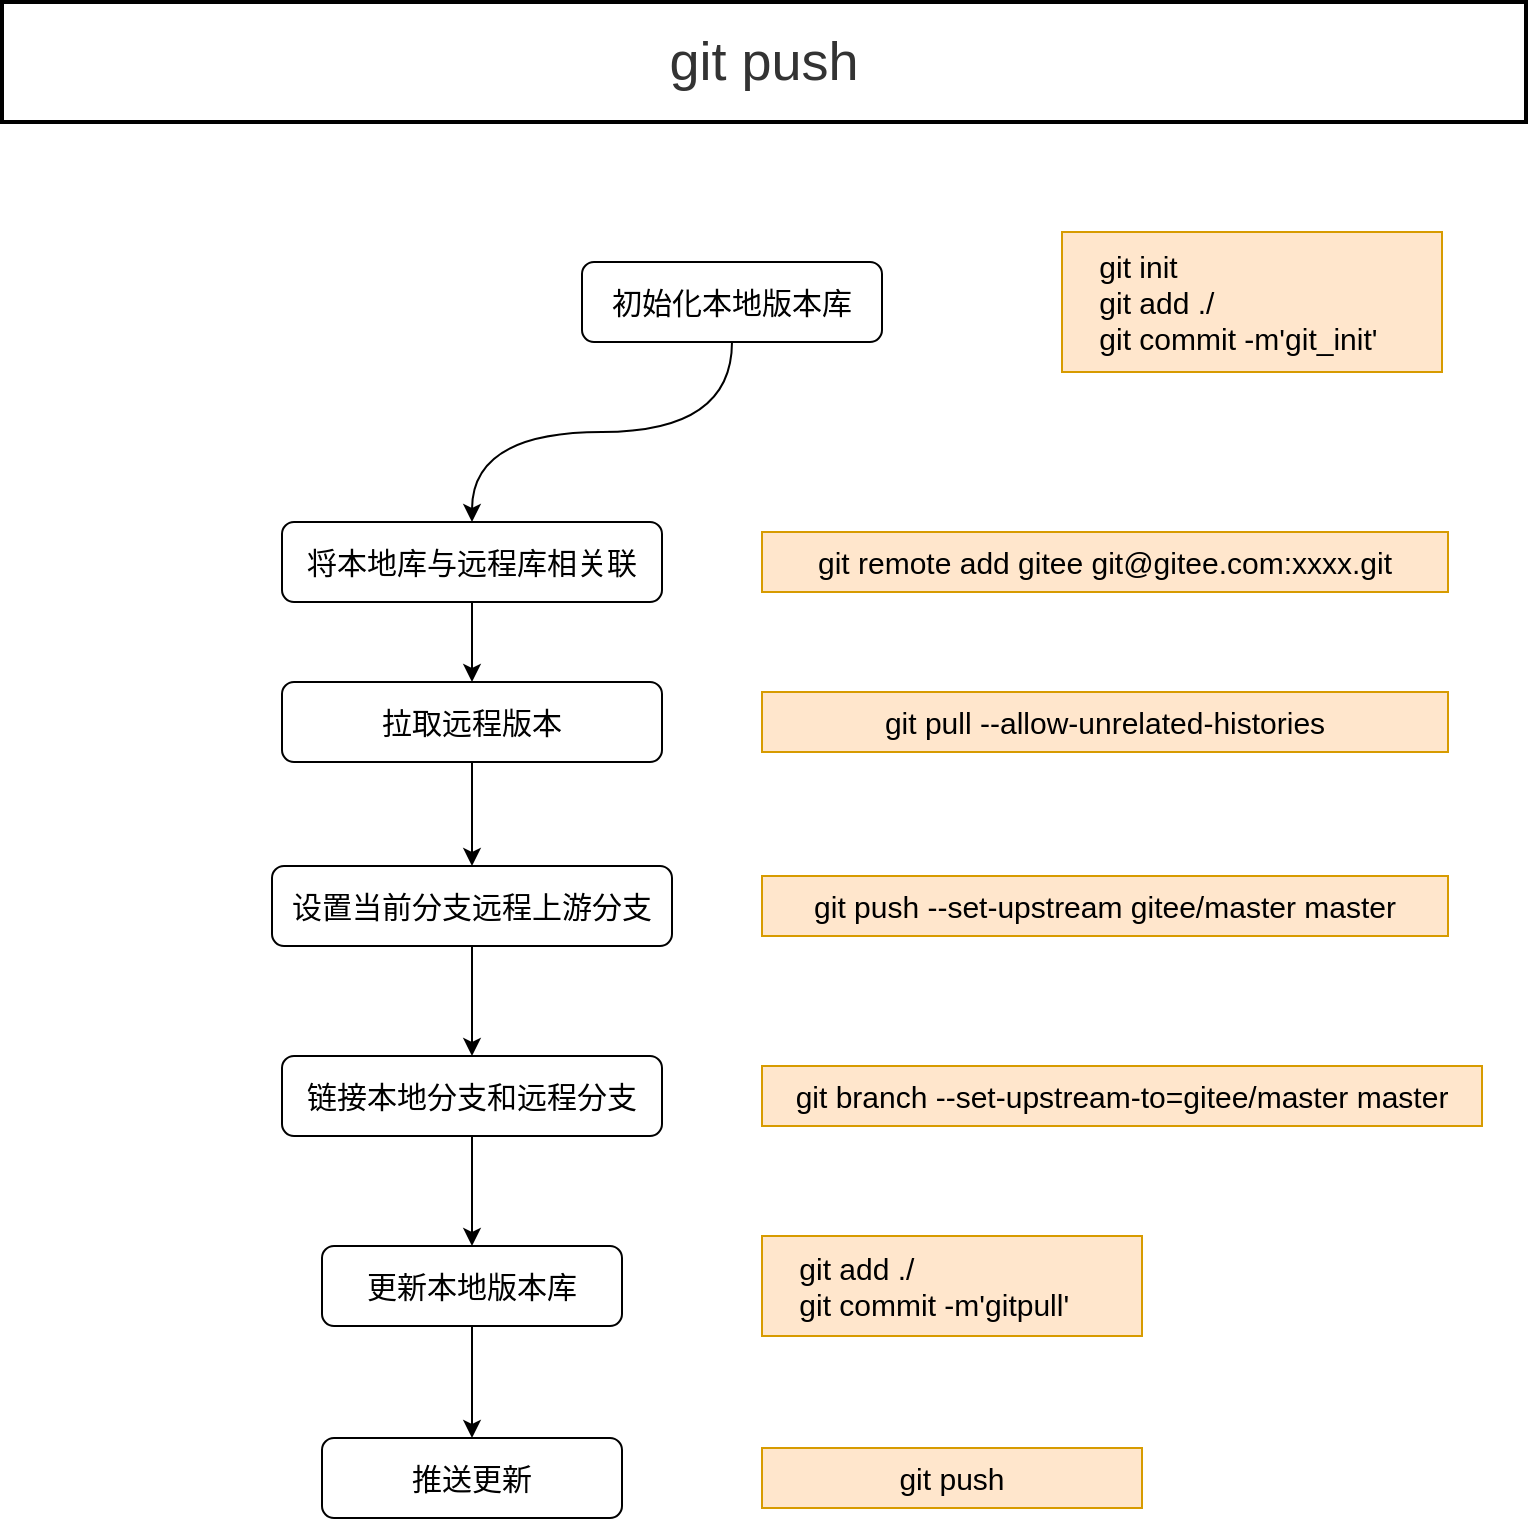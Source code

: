 <mxfile version="13.11.0" type="github">
  <diagram id="Sx1BmFZ8a6_3sdtOQEK_" name="第 1 页">
    <mxGraphModel dx="1102" dy="582" grid="1" gridSize="10" guides="1" tooltips="1" connect="1" arrows="1" fold="1" page="1" pageScale="1" pageWidth="827" pageHeight="1169" math="0" shadow="0">
      <root>
        <mxCell id="0" />
        <mxCell id="1" parent="0" />
        <mxCell id="44tpTN38QBaPn0KXmmkY-25" value="&lt;span style=&quot;font-size: 27px&quot;&gt;&lt;font color=&quot;#333333&quot;&gt;git push&lt;/font&gt;&lt;/span&gt;" style="whiteSpace=wrap;html=1;strokeWidth=2;gradientColor=#ffffff;" vertex="1" parent="1">
          <mxGeometry x="40" y="40" width="762" height="60" as="geometry" />
        </mxCell>
        <mxCell id="44tpTN38QBaPn0KXmmkY-78" style="edgeStyle=orthogonalEdgeStyle;orthogonalLoop=1;jettySize=auto;html=1;exitX=0.5;exitY=1;exitDx=0;exitDy=0;entryX=0.5;entryY=0;entryDx=0;entryDy=0;curved=1;" edge="1" parent="1" source="44tpTN38QBaPn0KXmmkY-62" target="44tpTN38QBaPn0KXmmkY-64">
          <mxGeometry relative="1" as="geometry" />
        </mxCell>
        <mxCell id="44tpTN38QBaPn0KXmmkY-62" value="&lt;font style=&quot;font-size: 15px&quot;&gt;初始化本地版本库&lt;/font&gt;" style="rounded=1;whiteSpace=wrap;html=1;" vertex="1" parent="1">
          <mxGeometry x="330" y="170" width="150" height="40" as="geometry" />
        </mxCell>
        <mxCell id="44tpTN38QBaPn0KXmmkY-63" value="&lt;font style=&quot;font-size: 15px&quot;&gt;&amp;nbsp; &amp;nbsp; git init&lt;br&gt;&amp;nbsp; &amp;nbsp; git add ./&lt;br&gt;&amp;nbsp; &amp;nbsp; git commit -m&#39;git_init&#39;&lt;/font&gt;" style="text;html=1;strokeColor=#d79b00;fillColor=#ffe6cc;align=left;verticalAlign=middle;whiteSpace=wrap;rounded=0;" vertex="1" parent="1">
          <mxGeometry x="570" y="155" width="190" height="70" as="geometry" />
        </mxCell>
        <mxCell id="44tpTN38QBaPn0KXmmkY-79" style="edgeStyle=orthogonalEdgeStyle;curved=1;orthogonalLoop=1;jettySize=auto;html=1;exitX=0.5;exitY=1;exitDx=0;exitDy=0;entryX=0.5;entryY=0;entryDx=0;entryDy=0;" edge="1" parent="1" source="44tpTN38QBaPn0KXmmkY-64" target="44tpTN38QBaPn0KXmmkY-72">
          <mxGeometry relative="1" as="geometry" />
        </mxCell>
        <mxCell id="44tpTN38QBaPn0KXmmkY-64" value="&lt;font style=&quot;font-size: 15px&quot;&gt;将本地库与远程库相关联&lt;/font&gt;" style="rounded=1;whiteSpace=wrap;html=1;" vertex="1" parent="1">
          <mxGeometry x="180" y="300" width="190" height="40" as="geometry" />
        </mxCell>
        <mxCell id="44tpTN38QBaPn0KXmmkY-65" value="&lt;font style=&quot;font-size: 15px&quot;&gt;git remote add gitee&amp;nbsp;git@gitee.com:xxxx.git&lt;/font&gt;" style="text;html=1;strokeColor=#d79b00;fillColor=#ffe6cc;align=center;verticalAlign=middle;whiteSpace=wrap;rounded=0;" vertex="1" parent="1">
          <mxGeometry x="420" y="305" width="343" height="30" as="geometry" />
        </mxCell>
        <mxCell id="44tpTN38QBaPn0KXmmkY-86" style="edgeStyle=orthogonalEdgeStyle;curved=1;orthogonalLoop=1;jettySize=auto;html=1;exitX=0.5;exitY=1;exitDx=0;exitDy=0;entryX=0.5;entryY=0;entryDx=0;entryDy=0;" edge="1" parent="1" source="44tpTN38QBaPn0KXmmkY-66" target="44tpTN38QBaPn0KXmmkY-70">
          <mxGeometry relative="1" as="geometry" />
        </mxCell>
        <mxCell id="44tpTN38QBaPn0KXmmkY-66" value="&lt;span style=&quot;font-size: 15px&quot;&gt;设置当前分支远程上游分支&lt;/span&gt;" style="rounded=1;whiteSpace=wrap;html=1;" vertex="1" parent="1">
          <mxGeometry x="175" y="472" width="200" height="40" as="geometry" />
        </mxCell>
        <mxCell id="44tpTN38QBaPn0KXmmkY-67" value="&lt;font style=&quot;font-size: 15px&quot;&gt;git push --set-upstream gitee/master master&lt;/font&gt;" style="text;html=1;strokeColor=#d79b00;fillColor=#ffe6cc;align=center;verticalAlign=middle;whiteSpace=wrap;rounded=0;" vertex="1" parent="1">
          <mxGeometry x="420" y="477" width="343" height="30" as="geometry" />
        </mxCell>
        <mxCell id="44tpTN38QBaPn0KXmmkY-83" style="edgeStyle=orthogonalEdgeStyle;curved=1;orthogonalLoop=1;jettySize=auto;html=1;exitX=0.5;exitY=1;exitDx=0;exitDy=0;entryX=0.5;entryY=0;entryDx=0;entryDy=0;" edge="1" parent="1" source="44tpTN38QBaPn0KXmmkY-70" target="44tpTN38QBaPn0KXmmkY-74">
          <mxGeometry relative="1" as="geometry" />
        </mxCell>
        <mxCell id="44tpTN38QBaPn0KXmmkY-70" value="&lt;div&gt;&lt;span style=&quot;font-size: 15px&quot;&gt;链接本地分支和远程分支&lt;/span&gt;&lt;/div&gt;" style="rounded=1;whiteSpace=wrap;html=1;" vertex="1" parent="1">
          <mxGeometry x="180" y="567" width="190" height="40" as="geometry" />
        </mxCell>
        <mxCell id="44tpTN38QBaPn0KXmmkY-71" value="&lt;div&gt;&lt;span style=&quot;font-size: 15px&quot;&gt;git branch --set-upstream-to=gitee/master master&lt;/span&gt;&lt;/div&gt;" style="text;html=1;strokeColor=#d79b00;fillColor=#ffe6cc;align=center;verticalAlign=middle;whiteSpace=wrap;rounded=0;" vertex="1" parent="1">
          <mxGeometry x="420" y="572" width="360" height="30" as="geometry" />
        </mxCell>
        <mxCell id="44tpTN38QBaPn0KXmmkY-80" style="edgeStyle=orthogonalEdgeStyle;curved=1;orthogonalLoop=1;jettySize=auto;html=1;exitX=0.5;exitY=1;exitDx=0;exitDy=0;entryX=0.5;entryY=0;entryDx=0;entryDy=0;" edge="1" parent="1" source="44tpTN38QBaPn0KXmmkY-72" target="44tpTN38QBaPn0KXmmkY-66">
          <mxGeometry relative="1" as="geometry" />
        </mxCell>
        <mxCell id="44tpTN38QBaPn0KXmmkY-72" value="&lt;span style=&quot;font-size: 15px&quot;&gt;拉取远程版本&lt;/span&gt;" style="rounded=1;whiteSpace=wrap;html=1;" vertex="1" parent="1">
          <mxGeometry x="180" y="380" width="190" height="40" as="geometry" />
        </mxCell>
        <mxCell id="44tpTN38QBaPn0KXmmkY-73" value="&lt;font style=&quot;font-size: 15px&quot;&gt;git pull --allow-unrelated-histories&lt;/font&gt;" style="text;html=1;strokeColor=#d79b00;fillColor=#ffe6cc;align=center;verticalAlign=middle;whiteSpace=wrap;rounded=0;" vertex="1" parent="1">
          <mxGeometry x="420" y="385" width="343" height="30" as="geometry" />
        </mxCell>
        <mxCell id="44tpTN38QBaPn0KXmmkY-85" style="edgeStyle=orthogonalEdgeStyle;curved=1;orthogonalLoop=1;jettySize=auto;html=1;exitX=0.5;exitY=1;exitDx=0;exitDy=0;entryX=0.5;entryY=0;entryDx=0;entryDy=0;" edge="1" parent="1" source="44tpTN38QBaPn0KXmmkY-74" target="44tpTN38QBaPn0KXmmkY-76">
          <mxGeometry relative="1" as="geometry" />
        </mxCell>
        <mxCell id="44tpTN38QBaPn0KXmmkY-74" value="&lt;font style=&quot;font-size: 15px&quot;&gt;更新本地版本库&lt;/font&gt;" style="rounded=1;whiteSpace=wrap;html=1;" vertex="1" parent="1">
          <mxGeometry x="200" y="662" width="150" height="40" as="geometry" />
        </mxCell>
        <mxCell id="44tpTN38QBaPn0KXmmkY-75" value="&lt;font style=&quot;font-size: 15px&quot;&gt;&amp;nbsp; &amp;nbsp; git add ./&lt;br&gt;&amp;nbsp; &amp;nbsp; git commit -m&#39;gitpull&#39;&lt;/font&gt;" style="text;html=1;strokeColor=#d79b00;fillColor=#ffe6cc;align=left;verticalAlign=middle;whiteSpace=wrap;rounded=0;" vertex="1" parent="1">
          <mxGeometry x="420" y="657" width="190" height="50" as="geometry" />
        </mxCell>
        <mxCell id="44tpTN38QBaPn0KXmmkY-76" value="&lt;font style=&quot;font-size: 15px&quot;&gt;推送更新&lt;/font&gt;" style="rounded=1;whiteSpace=wrap;html=1;" vertex="1" parent="1">
          <mxGeometry x="200" y="758" width="150" height="40" as="geometry" />
        </mxCell>
        <mxCell id="44tpTN38QBaPn0KXmmkY-77" value="&lt;font style=&quot;font-size: 15px&quot;&gt;git push&lt;/font&gt;" style="text;html=1;strokeColor=#d79b00;fillColor=#ffe6cc;align=center;verticalAlign=middle;whiteSpace=wrap;rounded=0;" vertex="1" parent="1">
          <mxGeometry x="420" y="763" width="190" height="30" as="geometry" />
        </mxCell>
      </root>
    </mxGraphModel>
  </diagram>
</mxfile>
